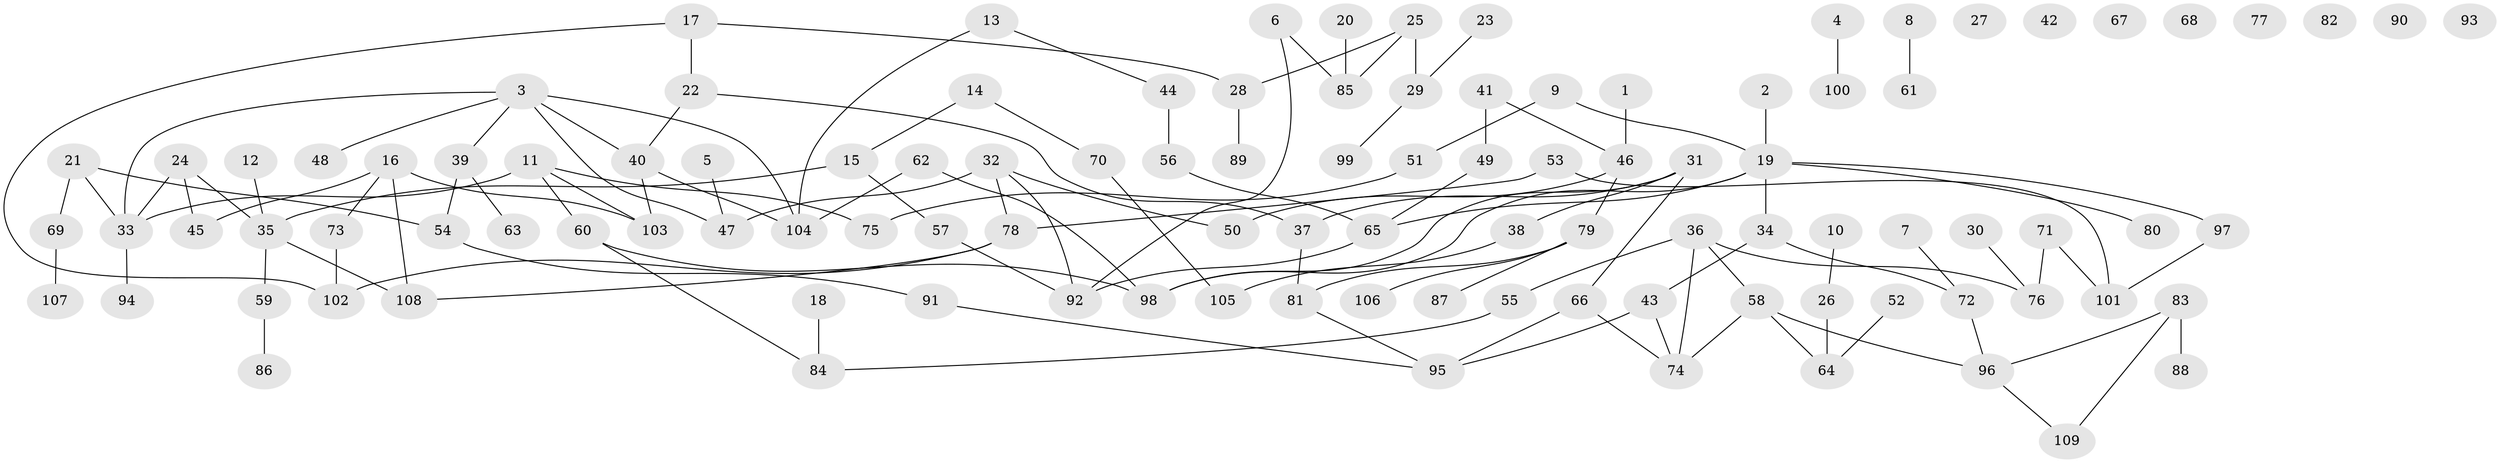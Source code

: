 // Generated by graph-tools (version 1.1) at 2025/12/03/09/25 04:12:56]
// undirected, 109 vertices, 126 edges
graph export_dot {
graph [start="1"]
  node [color=gray90,style=filled];
  1;
  2;
  3;
  4;
  5;
  6;
  7;
  8;
  9;
  10;
  11;
  12;
  13;
  14;
  15;
  16;
  17;
  18;
  19;
  20;
  21;
  22;
  23;
  24;
  25;
  26;
  27;
  28;
  29;
  30;
  31;
  32;
  33;
  34;
  35;
  36;
  37;
  38;
  39;
  40;
  41;
  42;
  43;
  44;
  45;
  46;
  47;
  48;
  49;
  50;
  51;
  52;
  53;
  54;
  55;
  56;
  57;
  58;
  59;
  60;
  61;
  62;
  63;
  64;
  65;
  66;
  67;
  68;
  69;
  70;
  71;
  72;
  73;
  74;
  75;
  76;
  77;
  78;
  79;
  80;
  81;
  82;
  83;
  84;
  85;
  86;
  87;
  88;
  89;
  90;
  91;
  92;
  93;
  94;
  95;
  96;
  97;
  98;
  99;
  100;
  101;
  102;
  103;
  104;
  105;
  106;
  107;
  108;
  109;
  1 -- 46;
  2 -- 19;
  3 -- 33;
  3 -- 39;
  3 -- 40;
  3 -- 47;
  3 -- 48;
  3 -- 104;
  4 -- 100;
  5 -- 47;
  6 -- 85;
  6 -- 92;
  7 -- 72;
  8 -- 61;
  9 -- 19;
  9 -- 51;
  10 -- 26;
  11 -- 33;
  11 -- 60;
  11 -- 75;
  11 -- 103;
  12 -- 35;
  13 -- 44;
  13 -- 104;
  14 -- 15;
  14 -- 70;
  15 -- 35;
  15 -- 57;
  16 -- 45;
  16 -- 73;
  16 -- 103;
  16 -- 108;
  17 -- 22;
  17 -- 28;
  17 -- 102;
  18 -- 84;
  19 -- 34;
  19 -- 65;
  19 -- 80;
  19 -- 97;
  19 -- 98;
  20 -- 85;
  21 -- 33;
  21 -- 54;
  21 -- 69;
  22 -- 37;
  22 -- 40;
  23 -- 29;
  24 -- 33;
  24 -- 35;
  24 -- 45;
  25 -- 28;
  25 -- 29;
  25 -- 85;
  26 -- 64;
  28 -- 89;
  29 -- 99;
  30 -- 76;
  31 -- 37;
  31 -- 38;
  31 -- 66;
  31 -- 98;
  32 -- 47;
  32 -- 50;
  32 -- 78;
  32 -- 92;
  33 -- 94;
  34 -- 43;
  34 -- 72;
  35 -- 59;
  35 -- 108;
  36 -- 55;
  36 -- 58;
  36 -- 74;
  36 -- 76;
  37 -- 81;
  38 -- 105;
  39 -- 54;
  39 -- 63;
  40 -- 103;
  40 -- 104;
  41 -- 46;
  41 -- 49;
  43 -- 74;
  43 -- 95;
  44 -- 56;
  46 -- 50;
  46 -- 79;
  49 -- 65;
  51 -- 75;
  52 -- 64;
  53 -- 78;
  53 -- 101;
  54 -- 91;
  55 -- 84;
  56 -- 65;
  57 -- 92;
  58 -- 64;
  58 -- 74;
  58 -- 96;
  59 -- 86;
  60 -- 84;
  60 -- 98;
  62 -- 98;
  62 -- 104;
  65 -- 92;
  66 -- 74;
  66 -- 95;
  69 -- 107;
  70 -- 105;
  71 -- 76;
  71 -- 101;
  72 -- 96;
  73 -- 102;
  78 -- 102;
  78 -- 108;
  79 -- 81;
  79 -- 87;
  79 -- 106;
  81 -- 95;
  83 -- 88;
  83 -- 96;
  83 -- 109;
  91 -- 95;
  96 -- 109;
  97 -- 101;
}
